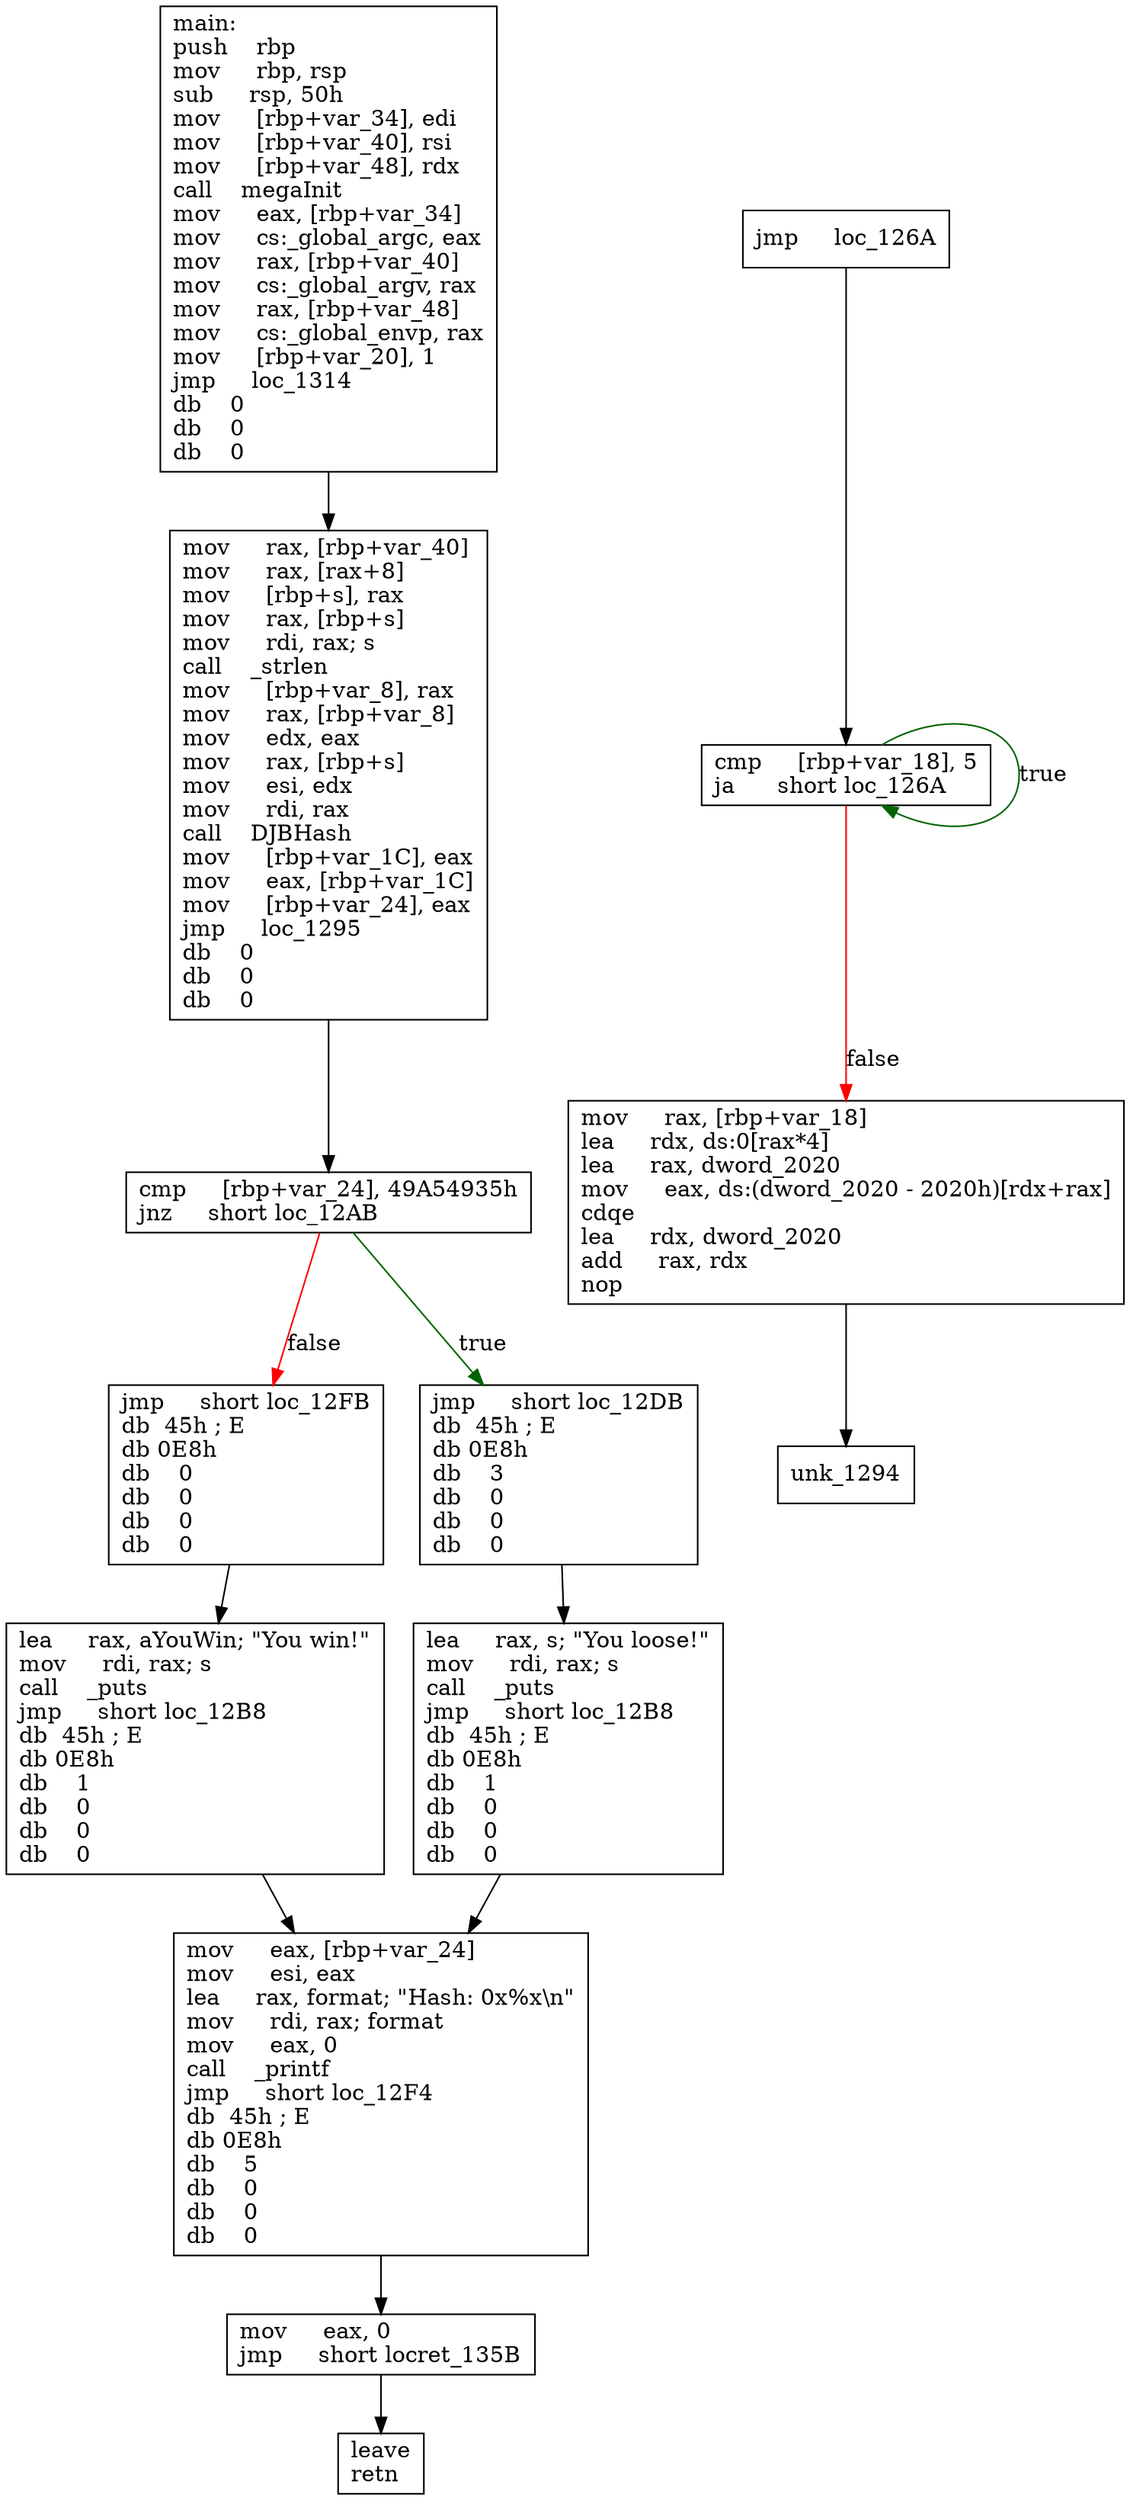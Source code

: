 digraph "main" {
	graph [
	];
	node [
		shape = "box"
	];
	edge [
	];
	"0" [
		label = "main:\lpush    rbp\lmov     rbp, rsp\lsub     rsp, 50h\lmov     [rbp+var_34], edi\lmov     [rbp+var_40], rsi\lmov     [rbp+var_48], rdx\lcall    megaInit\lmov     eax, [rbp+var_34]\lmov     cs:_global_argc, eax\lmov     rax, [rbp+var_40]\lmov     cs:_global_argv, rax\lmov     rax, [rbp+var_48]\lmov     cs:_global_envp, rax\lmov     [rbp+var_20], 1\ljmp     loc_1314\ldb    0\ldb    0\ldb    0\l"
	];
	"1" [
		label = "cmp     [rbp+var_18], 5\lja      short loc_126A\l"
	];
	"2" [
		label = "mov     rax, [rbp+var_18]\llea     rdx, ds:0[rax*4]\llea     rax, dword_2020\lmov     eax, ds:(dword_2020 - 2020h)[rdx+rax]\lcdqe\llea     rdx, dword_2020\ladd     rax, rdx\lnop\l"
	];
	"3" [
		label = "cmp     [rbp+var_24], 49A54935h\ljnz     short loc_12AB\l"
	];
	"4" [
		label = "jmp     short loc_12FB\ldb  45h ; E\ldb 0E8h\ldb    0\ldb    0\ldb    0\ldb    0\l"
	];
	"5" [
		label = "jmp     short loc_12DB\ldb  45h ; E\ldb 0E8h\ldb    3\ldb    0\ldb    0\ldb    0\l"
	];
	"6" [
		label = "mov     eax, [rbp+var_24]\lmov     esi, eax\llea     rax, format; \"Hash: 0x%x\\n\"\lmov     rdi, rax; format\lmov     eax, 0\lcall    _printf\ljmp     short loc_12F4\ldb  45h ; E\ldb 0E8h\ldb    5\ldb    0\ldb    0\ldb    0\l"
	];
	"7" [
		label = "lea     rax, s; \"You loose!\"\lmov     rdi, rax; s\lcall    _puts\ljmp     short loc_12B8\ldb  45h ; E\ldb 0E8h\ldb    1\ldb    0\ldb    0\ldb    0\l"
	];
	"8" [
		label = "mov     eax, 0\ljmp     short locret_135B\l"
	];
	"9" [
		label = "lea     rax, aYouWin; \"You win!\"\lmov     rdi, rax; s\lcall    _puts\ljmp     short loc_12B8\ldb  45h ; E\ldb 0E8h\ldb    1\ldb    0\ldb    0\ldb    0\l"
	];
	"10" [
		label = "mov     rax, [rbp+var_40]\lmov     rax, [rax+8]\lmov     [rbp+s], rax\lmov     rax, [rbp+s]\lmov     rdi, rax; s\lcall    _strlen\lmov     [rbp+var_8], rax\lmov     rax, [rbp+var_8]\lmov     edx, eax\lmov     rax, [rbp+s]\lmov     esi, edx\lmov     rdi, rax\lcall    DJBHash\lmov     [rbp+var_1C], eax\lmov     eax, [rbp+var_1C]\lmov     [rbp+var_24], eax\ljmp     loc_1295\ldb    0\ldb    0\ldb    0\l"
	];
	"11" [
		label = "jmp     loc_126A\l"
	];
	"12" [
		label = "leave\lretn\l"
	];
	"13" [
		label = "unk_1294\l"
	];
// node 0
	"0" -> "10" [ ];
// node 1
	"1" -> "2" [ label = "false", color = red ];
	"1" -> "1" [ label = "true", color = darkgreen ];
// node 2
	"2" -> "13" [ ];
// node 3
	"3" -> "4" [ label = "false", color = red ];
	"3" -> "5" [ label = "true", color = darkgreen ];
// node 4
	"4" -> "9" [ ];
// node 5
	"5" -> "7" [ ];
// node 6
	"6" -> "8" [ ];
// node 7
	"7" -> "6" [ ];
// node 8
	"8" -> "12" [ ];
// node 9
	"9" -> "6" [ ];
// node 10
	"10" -> "3" [ ];
// node 11
	"11" -> "1" [ ];
// node 12
// node 13
}
